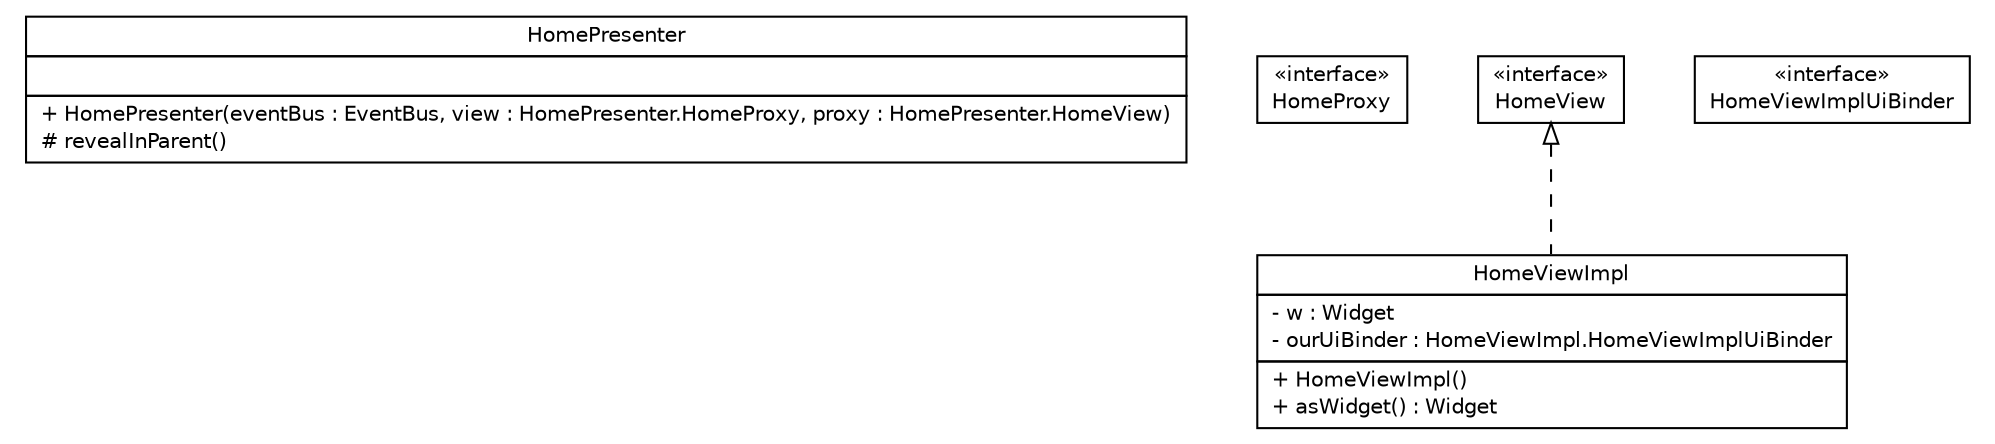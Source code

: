 #!/usr/local/bin/dot
#
# Class diagram 
# Generated by UMLGraph version 5.1 (http://www.umlgraph.org/)
#

digraph G {
	edge [fontname="Helvetica",fontsize=10,labelfontname="Helvetica",labelfontsize=10];
	node [fontname="Helvetica",fontsize=10,shape=plaintext];
	nodesep=0.25;
	ranksep=0.5;
	// br.net.meditec.client.telas.home.HomePresenter
	c598 [label=<<table title="br.net.meditec.client.telas.home.HomePresenter" border="0" cellborder="1" cellspacing="0" cellpadding="2" port="p" href="./HomePresenter.html">
		<tr><td><table border="0" cellspacing="0" cellpadding="1">
<tr><td align="center" balign="center"> HomePresenter </td></tr>
		</table></td></tr>
		<tr><td><table border="0" cellspacing="0" cellpadding="1">
<tr><td align="left" balign="left">  </td></tr>
		</table></td></tr>
		<tr><td><table border="0" cellspacing="0" cellpadding="1">
<tr><td align="left" balign="left"> + HomePresenter(eventBus : EventBus, view : HomePresenter.HomeProxy, proxy : HomePresenter.HomeView) </td></tr>
<tr><td align="left" balign="left"> # revealInParent() </td></tr>
		</table></td></tr>
		</table>>, fontname="Helvetica", fontcolor="black", fontsize=10.0];
	// br.net.meditec.client.telas.home.HomePresenter.HomeProxy
	c599 [label=<<table title="br.net.meditec.client.telas.home.HomePresenter.HomeProxy" border="0" cellborder="1" cellspacing="0" cellpadding="2" port="p" href="./HomePresenter.HomeProxy.html">
		<tr><td><table border="0" cellspacing="0" cellpadding="1">
<tr><td align="center" balign="center"> &#171;interface&#187; </td></tr>
<tr><td align="center" balign="center"> HomeProxy </td></tr>
		</table></td></tr>
		</table>>, fontname="Helvetica", fontcolor="black", fontsize=10.0];
	// br.net.meditec.client.telas.home.HomePresenter.HomeView
	c600 [label=<<table title="br.net.meditec.client.telas.home.HomePresenter.HomeView" border="0" cellborder="1" cellspacing="0" cellpadding="2" port="p" href="./HomePresenter.HomeView.html">
		<tr><td><table border="0" cellspacing="0" cellpadding="1">
<tr><td align="center" balign="center"> &#171;interface&#187; </td></tr>
<tr><td align="center" balign="center"> HomeView </td></tr>
		</table></td></tr>
		</table>>, fontname="Helvetica", fontcolor="black", fontsize=10.0];
	// br.net.meditec.client.telas.home.HomeViewImpl
	c601 [label=<<table title="br.net.meditec.client.telas.home.HomeViewImpl" border="0" cellborder="1" cellspacing="0" cellpadding="2" port="p" href="./HomeViewImpl.html">
		<tr><td><table border="0" cellspacing="0" cellpadding="1">
<tr><td align="center" balign="center"> HomeViewImpl </td></tr>
		</table></td></tr>
		<tr><td><table border="0" cellspacing="0" cellpadding="1">
<tr><td align="left" balign="left"> - w : Widget </td></tr>
<tr><td align="left" balign="left"> - ourUiBinder : HomeViewImpl.HomeViewImplUiBinder </td></tr>
		</table></td></tr>
		<tr><td><table border="0" cellspacing="0" cellpadding="1">
<tr><td align="left" balign="left"> + HomeViewImpl() </td></tr>
<tr><td align="left" balign="left"> + asWidget() : Widget </td></tr>
		</table></td></tr>
		</table>>, fontname="Helvetica", fontcolor="black", fontsize=10.0];
	// br.net.meditec.client.telas.home.HomeViewImpl.HomeViewImplUiBinder
	c602 [label=<<table title="br.net.meditec.client.telas.home.HomeViewImpl.HomeViewImplUiBinder" border="0" cellborder="1" cellspacing="0" cellpadding="2" port="p" href="./HomeViewImpl.HomeViewImplUiBinder.html">
		<tr><td><table border="0" cellspacing="0" cellpadding="1">
<tr><td align="center" balign="center"> &#171;interface&#187; </td></tr>
<tr><td align="center" balign="center"> HomeViewImplUiBinder </td></tr>
		</table></td></tr>
		</table>>, fontname="Helvetica", fontcolor="black", fontsize=10.0];
	//br.net.meditec.client.telas.home.HomeViewImpl implements br.net.meditec.client.telas.home.HomePresenter.HomeView
	c600:p -> c601:p [dir=back,arrowtail=empty,style=dashed];
}

